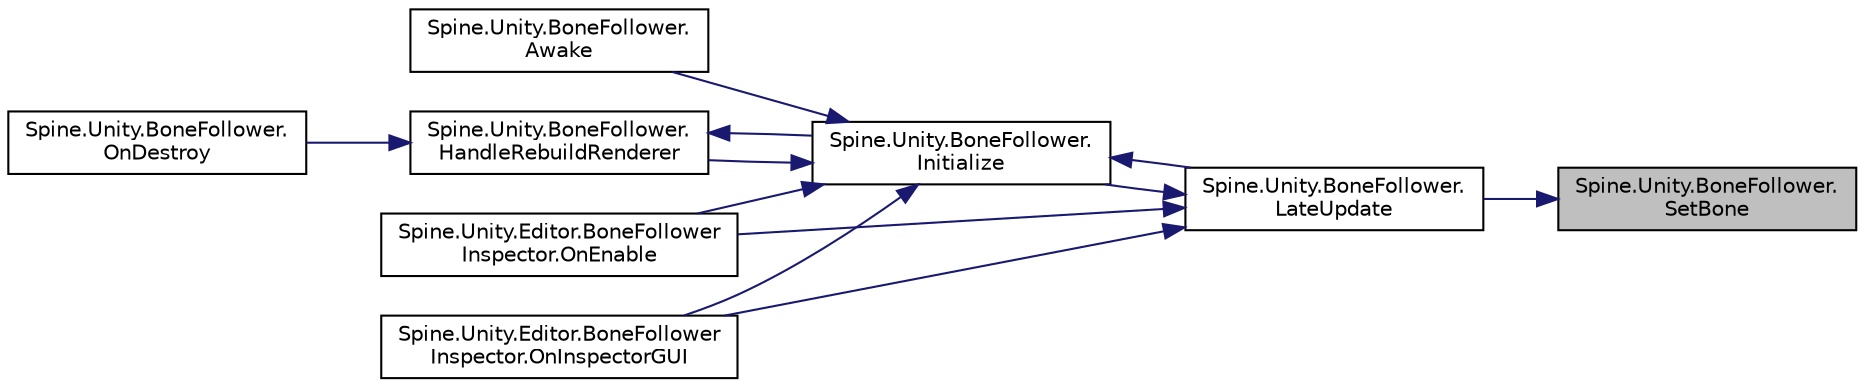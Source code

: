 digraph "Spine.Unity.BoneFollower.SetBone"
{
 // LATEX_PDF_SIZE
  edge [fontname="Helvetica",fontsize="10",labelfontname="Helvetica",labelfontsize="10"];
  node [fontname="Helvetica",fontsize="10",shape=record];
  rankdir="RL";
  Node1 [label="Spine.Unity.BoneFollower.\lSetBone",height=0.2,width=0.4,color="black", fillcolor="grey75", style="filled", fontcolor="black",tooltip="Sets the target bone by its bone name. Returns false if no bone was found. To set the bone by referen..."];
  Node1 -> Node2 [dir="back",color="midnightblue",fontsize="10",style="solid"];
  Node2 [label="Spine.Unity.BoneFollower.\lLateUpdate",height=0.2,width=0.4,color="black", fillcolor="white", style="filled",URL="$class_spine_1_1_unity_1_1_bone_follower.html#aaafbb15b734a21dc7fbecbfd93961d28",tooltip=" "];
  Node2 -> Node3 [dir="back",color="midnightblue",fontsize="10",style="solid"];
  Node3 [label="Spine.Unity.BoneFollower.\lInitialize",height=0.2,width=0.4,color="black", fillcolor="white", style="filled",URL="$class_spine_1_1_unity_1_1_bone_follower.html#a626afb6b9214f44e7de8768f348f10a8",tooltip=" "];
  Node3 -> Node4 [dir="back",color="midnightblue",fontsize="10",style="solid"];
  Node4 [label="Spine.Unity.BoneFollower.\lAwake",height=0.2,width=0.4,color="black", fillcolor="white", style="filled",URL="$class_spine_1_1_unity_1_1_bone_follower.html#acc32e4179216471ace406368295e6169",tooltip=" "];
  Node3 -> Node5 [dir="back",color="midnightblue",fontsize="10",style="solid"];
  Node5 [label="Spine.Unity.BoneFollower.\lHandleRebuildRenderer",height=0.2,width=0.4,color="black", fillcolor="white", style="filled",URL="$class_spine_1_1_unity_1_1_bone_follower.html#a1bcc44a28a29b73f476086b13d8534c6",tooltip=" "];
  Node5 -> Node3 [dir="back",color="midnightblue",fontsize="10",style="solid"];
  Node5 -> Node6 [dir="back",color="midnightblue",fontsize="10",style="solid"];
  Node6 [label="Spine.Unity.BoneFollower.\lOnDestroy",height=0.2,width=0.4,color="black", fillcolor="white", style="filled",URL="$class_spine_1_1_unity_1_1_bone_follower.html#a17fa428c9a8ec7dc8a7de3e2d96a8617",tooltip=" "];
  Node3 -> Node2 [dir="back",color="midnightblue",fontsize="10",style="solid"];
  Node3 -> Node7 [dir="back",color="midnightblue",fontsize="10",style="solid"];
  Node7 [label="Spine.Unity.Editor.BoneFollower\lInspector.OnEnable",height=0.2,width=0.4,color="black", fillcolor="white", style="filled",URL="$class_spine_1_1_unity_1_1_editor_1_1_bone_follower_inspector.html#afacebb28d42641d03f063dc07b91fcd3",tooltip=" "];
  Node3 -> Node8 [dir="back",color="midnightblue",fontsize="10",style="solid"];
  Node8 [label="Spine.Unity.Editor.BoneFollower\lInspector.OnInspectorGUI",height=0.2,width=0.4,color="black", fillcolor="white", style="filled",URL="$class_spine_1_1_unity_1_1_editor_1_1_bone_follower_inspector.html#ad4c2bf3556c2fba4f6ca25b149c7e9af",tooltip=" "];
  Node2 -> Node7 [dir="back",color="midnightblue",fontsize="10",style="solid"];
  Node2 -> Node8 [dir="back",color="midnightblue",fontsize="10",style="solid"];
}
